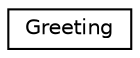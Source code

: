 digraph "Graphical Class Hierarchy"
{
  edge [fontname="Helvetica",fontsize="10",labelfontname="Helvetica",labelfontsize="10"];
  node [fontname="Helvetica",fontsize="10",shape=record];
  rankdir="LR";
  Node0 [label="Greeting",height=0.2,width=0.4,color="black", fillcolor="white", style="filled",URL="$class_greeting.html"];
}
